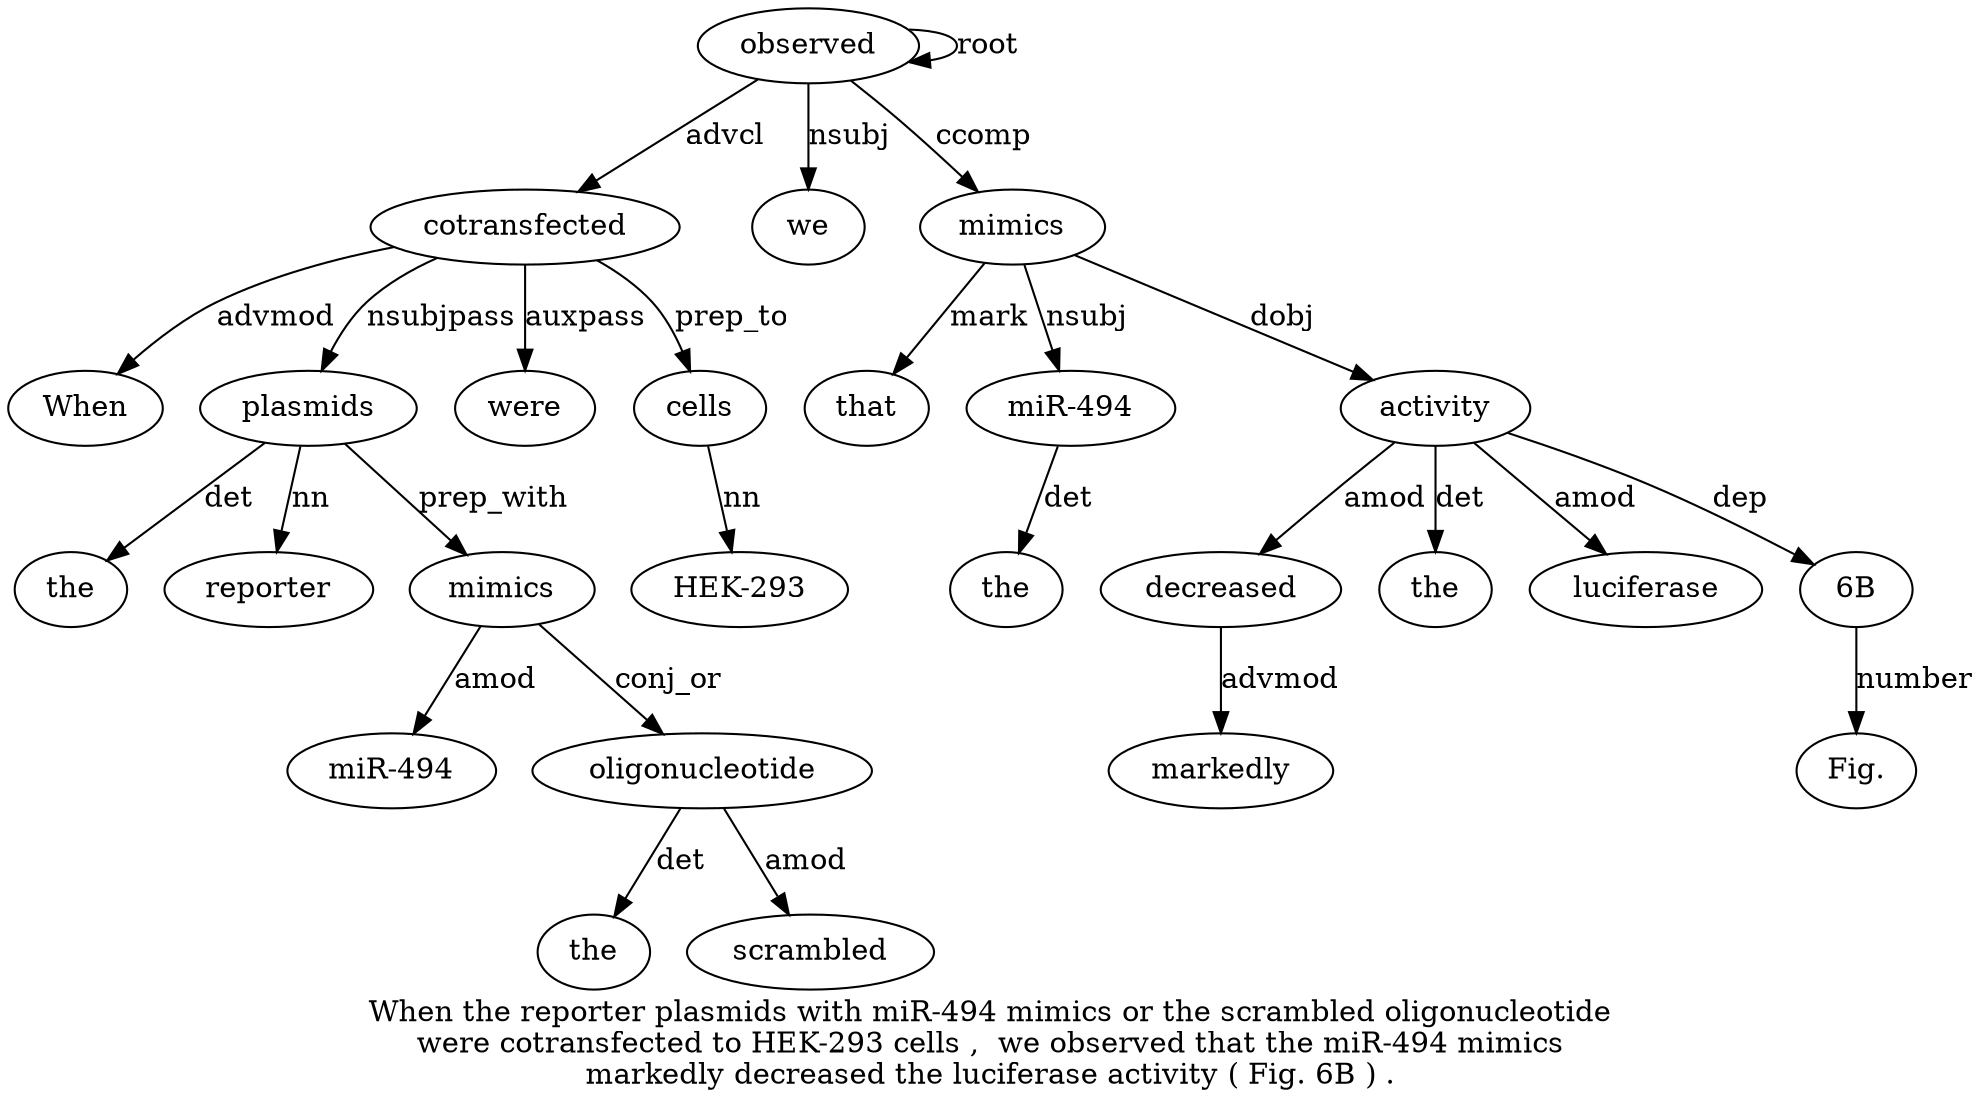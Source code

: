 digraph "When the reporter plasmids with miR-494 mimics or the scrambled oligonucleotide were cotransfected to HEK-293 cells ,  we observed that the miR-494 mimics markedly decreased the luciferase activity ( Fig. 6B ) ." {
label="When the reporter plasmids with miR-494 mimics or the scrambled oligonucleotide
were cotransfected to HEK-293 cells ,  we observed that the miR-494 mimics
markedly decreased the luciferase activity ( Fig. 6B ) .";
cotransfected13 [style=filled, fillcolor=white, label=cotransfected];
When1 [style=filled, fillcolor=white, label=When];
cotransfected13 -> When1  [label=advmod];
plasmids4 [style=filled, fillcolor=white, label=plasmids];
the2 [style=filled, fillcolor=white, label=the];
plasmids4 -> the2  [label=det];
reporter3 [style=filled, fillcolor=white, label=reporter];
plasmids4 -> reporter3  [label=nn];
cotransfected13 -> plasmids4  [label=nsubjpass];
mimics7 [style=filled, fillcolor=white, label=mimics];
"miR-4946" [style=filled, fillcolor=white, label="miR-494"];
mimics7 -> "miR-4946"  [label=amod];
plasmids4 -> mimics7  [label=prep_with];
oligonucleotide11 [style=filled, fillcolor=white, label=oligonucleotide];
the9 [style=filled, fillcolor=white, label=the];
oligonucleotide11 -> the9  [label=det];
scrambled10 [style=filled, fillcolor=white, label=scrambled];
oligonucleotide11 -> scrambled10  [label=amod];
mimics7 -> oligonucleotide11  [label=conj_or];
were12 [style=filled, fillcolor=white, label=were];
cotransfected13 -> were12  [label=auxpass];
observed19 [style=filled, fillcolor=white, label=observed];
observed19 -> cotransfected13  [label=advcl];
cells16 [style=filled, fillcolor=white, label=cells];
"HEK-29315" [style=filled, fillcolor=white, label="HEK-293"];
cells16 -> "HEK-29315"  [label=nn];
cotransfected13 -> cells16  [label=prep_to];
we18 [style=filled, fillcolor=white, label=we];
observed19 -> we18  [label=nsubj];
observed19 -> observed19  [label=root];
mimics23 [style=filled, fillcolor=white, label=mimics];
that20 [style=filled, fillcolor=white, label=that];
mimics23 -> that20  [label=mark];
"miR-49422" [style=filled, fillcolor=white, label="miR-494"];
the21 [style=filled, fillcolor=white, label=the];
"miR-49422" -> the21  [label=det];
mimics23 -> "miR-49422"  [label=nsubj];
observed19 -> mimics23  [label=ccomp];
decreased25 [style=filled, fillcolor=white, label=decreased];
markedly24 [style=filled, fillcolor=white, label=markedly];
decreased25 -> markedly24  [label=advmod];
activity28 [style=filled, fillcolor=white, label=activity];
activity28 -> decreased25  [label=amod];
the26 [style=filled, fillcolor=white, label=the];
activity28 -> the26  [label=det];
luciferase27 [style=filled, fillcolor=white, label=luciferase];
activity28 -> luciferase27  [label=amod];
mimics23 -> activity28  [label=dobj];
"6B31" [style=filled, fillcolor=white, label="6B"];
"Fig.30" [style=filled, fillcolor=white, label="Fig."];
"6B31" -> "Fig.30"  [label=number];
activity28 -> "6B31"  [label=dep];
}
